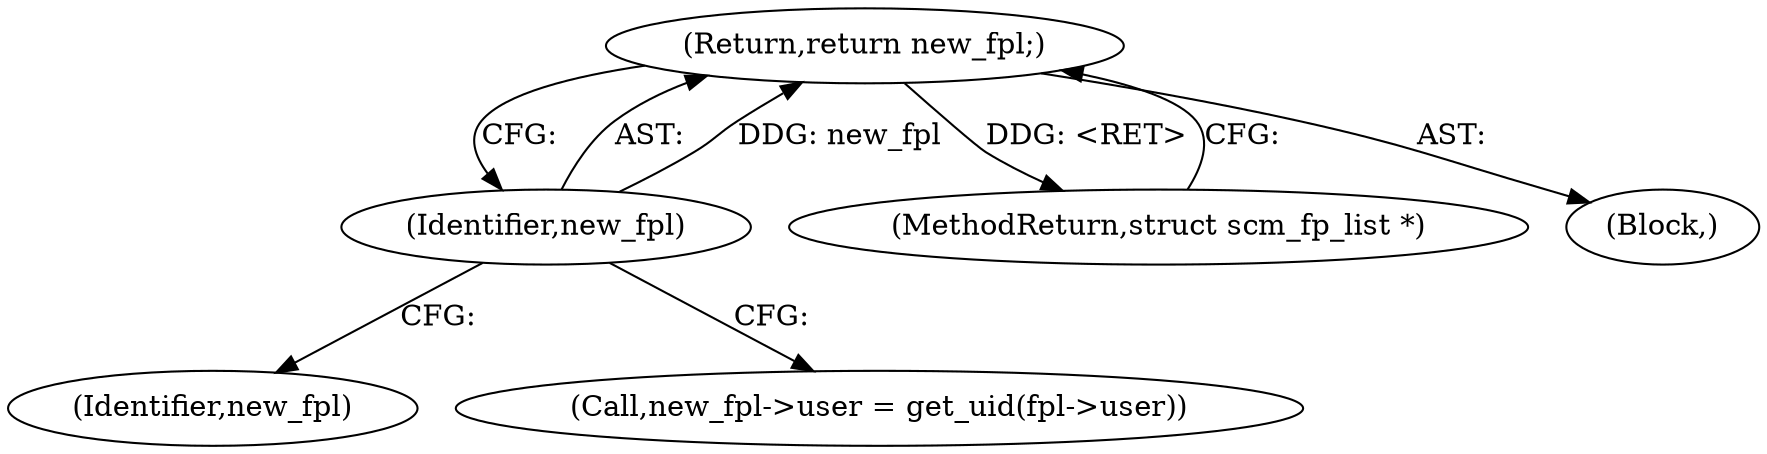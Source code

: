 digraph "0_linux_415e3d3e90ce9e18727e8843ae343eda5a58fad6_1@pointer" {
"1000145" [label="(Return,return new_fpl;)"];
"1000146" [label="(Identifier,new_fpl)"];
"1000145" [label="(Return,return new_fpl;)"];
"1000146" [label="(Identifier,new_fpl)"];
"1000147" [label="(MethodReturn,struct scm_fp_list *)"];
"1000102" [label="(Block,)"];
"1000111" [label="(Identifier,new_fpl)"];
"1000137" [label="(Call,new_fpl->user = get_uid(fpl->user))"];
"1000145" -> "1000102"  [label="AST: "];
"1000145" -> "1000146"  [label="CFG: "];
"1000146" -> "1000145"  [label="AST: "];
"1000147" -> "1000145"  [label="CFG: "];
"1000145" -> "1000147"  [label="DDG: <RET>"];
"1000146" -> "1000145"  [label="DDG: new_fpl"];
"1000146" -> "1000137"  [label="CFG: "];
"1000146" -> "1000111"  [label="CFG: "];
}
